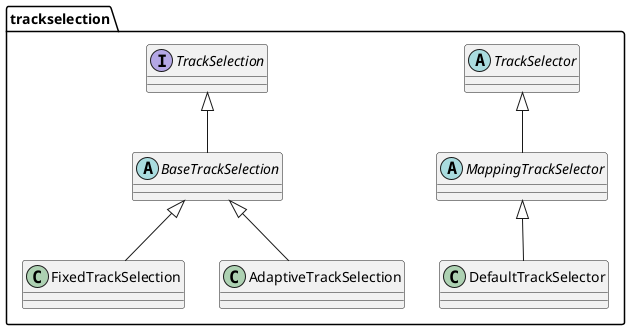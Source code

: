 @startuml
'The component of an {@link ExoPlayer} responsible for selecting tracks to be consumed by each of the player's {@link Renderer}s. The {@link DefaultTrackSelector} implementation should be suitable for most use cases.
package trackselection {

    abstract class TrackSelector
    abstract class MappingTrackSelector
    class DefaultTrackSelector

    interface TrackSelection
    abstract class BaseTrackSelection
    class FixedTrackSelection
    class AdaptiveTrackSelection


    TrackSelector <|-- MappingTrackSelector
    MappingTrackSelector <|-- DefaultTrackSelector
    TrackSelection <|--BaseTrackSelection
    BaseTrackSelection <|-- FixedTrackSelection
    BaseTrackSelection <|-- AdaptiveTrackSelection
}
@enduml